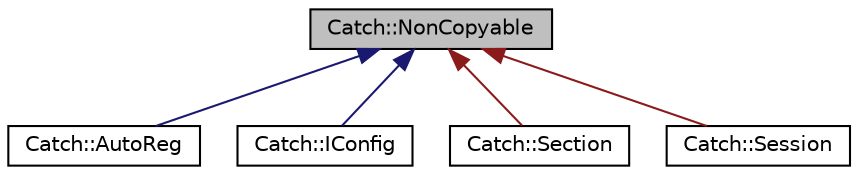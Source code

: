 digraph "Catch::NonCopyable"
{
  edge [fontname="Helvetica",fontsize="10",labelfontname="Helvetica",labelfontsize="10"];
  node [fontname="Helvetica",fontsize="10",shape=record];
  Node0 [label="Catch::NonCopyable",height=0.2,width=0.4,color="black", fillcolor="grey75", style="filled", fontcolor="black"];
  Node0 -> Node1 [dir="back",color="midnightblue",fontsize="10",style="solid",fontname="Helvetica"];
  Node1 [label="Catch::AutoReg",height=0.2,width=0.4,color="black", fillcolor="white", style="filled",URL="$structCatch_1_1AutoReg.html"];
  Node0 -> Node2 [dir="back",color="midnightblue",fontsize="10",style="solid",fontname="Helvetica"];
  Node2 [label="Catch::IConfig",height=0.2,width=0.4,color="black", fillcolor="white", style="filled",URL="$structCatch_1_1IConfig.html"];
  Node0 -> Node3 [dir="back",color="firebrick4",fontsize="10",style="solid",fontname="Helvetica"];
  Node3 [label="Catch::Section",height=0.2,width=0.4,color="black", fillcolor="white", style="filled",URL="$classCatch_1_1Section.html"];
  Node0 -> Node4 [dir="back",color="firebrick4",fontsize="10",style="solid",fontname="Helvetica"];
  Node4 [label="Catch::Session",height=0.2,width=0.4,color="black", fillcolor="white", style="filled",URL="$classCatch_1_1Session.html"];
}
